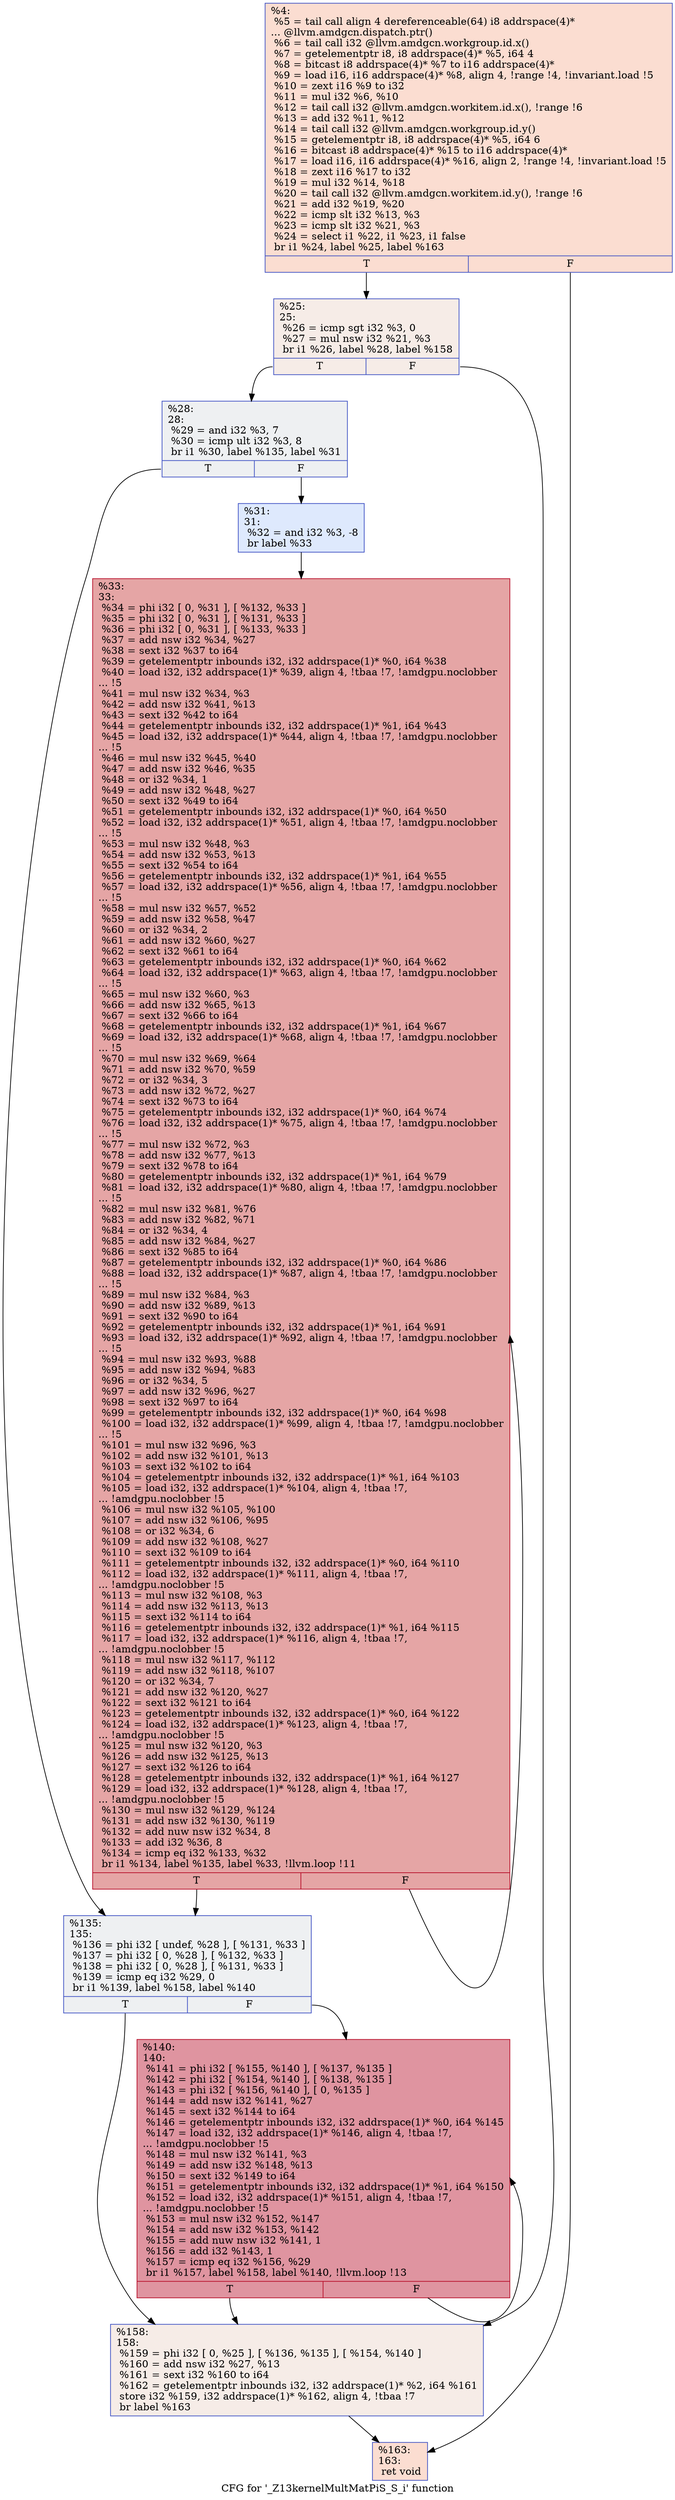 digraph "CFG for '_Z13kernelMultMatPiS_S_i' function" {
	label="CFG for '_Z13kernelMultMatPiS_S_i' function";

	Node0x5151af0 [shape=record,color="#3d50c3ff", style=filled, fillcolor="#f7b39670",label="{%4:\l  %5 = tail call align 4 dereferenceable(64) i8 addrspace(4)*\l... @llvm.amdgcn.dispatch.ptr()\l  %6 = tail call i32 @llvm.amdgcn.workgroup.id.x()\l  %7 = getelementptr i8, i8 addrspace(4)* %5, i64 4\l  %8 = bitcast i8 addrspace(4)* %7 to i16 addrspace(4)*\l  %9 = load i16, i16 addrspace(4)* %8, align 4, !range !4, !invariant.load !5\l  %10 = zext i16 %9 to i32\l  %11 = mul i32 %6, %10\l  %12 = tail call i32 @llvm.amdgcn.workitem.id.x(), !range !6\l  %13 = add i32 %11, %12\l  %14 = tail call i32 @llvm.amdgcn.workgroup.id.y()\l  %15 = getelementptr i8, i8 addrspace(4)* %5, i64 6\l  %16 = bitcast i8 addrspace(4)* %15 to i16 addrspace(4)*\l  %17 = load i16, i16 addrspace(4)* %16, align 2, !range !4, !invariant.load !5\l  %18 = zext i16 %17 to i32\l  %19 = mul i32 %14, %18\l  %20 = tail call i32 @llvm.amdgcn.workitem.id.y(), !range !6\l  %21 = add i32 %19, %20\l  %22 = icmp slt i32 %13, %3\l  %23 = icmp slt i32 %21, %3\l  %24 = select i1 %22, i1 %23, i1 false\l  br i1 %24, label %25, label %163\l|{<s0>T|<s1>F}}"];
	Node0x5151af0:s0 -> Node0x5155590;
	Node0x5151af0:s1 -> Node0x5155620;
	Node0x5155590 [shape=record,color="#3d50c3ff", style=filled, fillcolor="#ead5c970",label="{%25:\l25:                                               \l  %26 = icmp sgt i32 %3, 0\l  %27 = mul nsw i32 %21, %3\l  br i1 %26, label %28, label %158\l|{<s0>T|<s1>F}}"];
	Node0x5155590:s0 -> Node0x51558b0;
	Node0x5155590:s1 -> Node0x5155900;
	Node0x51558b0 [shape=record,color="#3d50c3ff", style=filled, fillcolor="#d9dce170",label="{%28:\l28:                                               \l  %29 = and i32 %3, 7\l  %30 = icmp ult i32 %3, 8\l  br i1 %30, label %135, label %31\l|{<s0>T|<s1>F}}"];
	Node0x51558b0:s0 -> Node0x5155bc0;
	Node0x51558b0:s1 -> Node0x5155c10;
	Node0x5155c10 [shape=record,color="#3d50c3ff", style=filled, fillcolor="#b5cdfa70",label="{%31:\l31:                                               \l  %32 = and i32 %3, -8\l  br label %33\l}"];
	Node0x5155c10 -> Node0x5153c60;
	Node0x5153c60 [shape=record,color="#b70d28ff", style=filled, fillcolor="#c5333470",label="{%33:\l33:                                               \l  %34 = phi i32 [ 0, %31 ], [ %132, %33 ]\l  %35 = phi i32 [ 0, %31 ], [ %131, %33 ]\l  %36 = phi i32 [ 0, %31 ], [ %133, %33 ]\l  %37 = add nsw i32 %34, %27\l  %38 = sext i32 %37 to i64\l  %39 = getelementptr inbounds i32, i32 addrspace(1)* %0, i64 %38\l  %40 = load i32, i32 addrspace(1)* %39, align 4, !tbaa !7, !amdgpu.noclobber\l... !5\l  %41 = mul nsw i32 %34, %3\l  %42 = add nsw i32 %41, %13\l  %43 = sext i32 %42 to i64\l  %44 = getelementptr inbounds i32, i32 addrspace(1)* %1, i64 %43\l  %45 = load i32, i32 addrspace(1)* %44, align 4, !tbaa !7, !amdgpu.noclobber\l... !5\l  %46 = mul nsw i32 %45, %40\l  %47 = add nsw i32 %46, %35\l  %48 = or i32 %34, 1\l  %49 = add nsw i32 %48, %27\l  %50 = sext i32 %49 to i64\l  %51 = getelementptr inbounds i32, i32 addrspace(1)* %0, i64 %50\l  %52 = load i32, i32 addrspace(1)* %51, align 4, !tbaa !7, !amdgpu.noclobber\l... !5\l  %53 = mul nsw i32 %48, %3\l  %54 = add nsw i32 %53, %13\l  %55 = sext i32 %54 to i64\l  %56 = getelementptr inbounds i32, i32 addrspace(1)* %1, i64 %55\l  %57 = load i32, i32 addrspace(1)* %56, align 4, !tbaa !7, !amdgpu.noclobber\l... !5\l  %58 = mul nsw i32 %57, %52\l  %59 = add nsw i32 %58, %47\l  %60 = or i32 %34, 2\l  %61 = add nsw i32 %60, %27\l  %62 = sext i32 %61 to i64\l  %63 = getelementptr inbounds i32, i32 addrspace(1)* %0, i64 %62\l  %64 = load i32, i32 addrspace(1)* %63, align 4, !tbaa !7, !amdgpu.noclobber\l... !5\l  %65 = mul nsw i32 %60, %3\l  %66 = add nsw i32 %65, %13\l  %67 = sext i32 %66 to i64\l  %68 = getelementptr inbounds i32, i32 addrspace(1)* %1, i64 %67\l  %69 = load i32, i32 addrspace(1)* %68, align 4, !tbaa !7, !amdgpu.noclobber\l... !5\l  %70 = mul nsw i32 %69, %64\l  %71 = add nsw i32 %70, %59\l  %72 = or i32 %34, 3\l  %73 = add nsw i32 %72, %27\l  %74 = sext i32 %73 to i64\l  %75 = getelementptr inbounds i32, i32 addrspace(1)* %0, i64 %74\l  %76 = load i32, i32 addrspace(1)* %75, align 4, !tbaa !7, !amdgpu.noclobber\l... !5\l  %77 = mul nsw i32 %72, %3\l  %78 = add nsw i32 %77, %13\l  %79 = sext i32 %78 to i64\l  %80 = getelementptr inbounds i32, i32 addrspace(1)* %1, i64 %79\l  %81 = load i32, i32 addrspace(1)* %80, align 4, !tbaa !7, !amdgpu.noclobber\l... !5\l  %82 = mul nsw i32 %81, %76\l  %83 = add nsw i32 %82, %71\l  %84 = or i32 %34, 4\l  %85 = add nsw i32 %84, %27\l  %86 = sext i32 %85 to i64\l  %87 = getelementptr inbounds i32, i32 addrspace(1)* %0, i64 %86\l  %88 = load i32, i32 addrspace(1)* %87, align 4, !tbaa !7, !amdgpu.noclobber\l... !5\l  %89 = mul nsw i32 %84, %3\l  %90 = add nsw i32 %89, %13\l  %91 = sext i32 %90 to i64\l  %92 = getelementptr inbounds i32, i32 addrspace(1)* %1, i64 %91\l  %93 = load i32, i32 addrspace(1)* %92, align 4, !tbaa !7, !amdgpu.noclobber\l... !5\l  %94 = mul nsw i32 %93, %88\l  %95 = add nsw i32 %94, %83\l  %96 = or i32 %34, 5\l  %97 = add nsw i32 %96, %27\l  %98 = sext i32 %97 to i64\l  %99 = getelementptr inbounds i32, i32 addrspace(1)* %0, i64 %98\l  %100 = load i32, i32 addrspace(1)* %99, align 4, !tbaa !7, !amdgpu.noclobber\l... !5\l  %101 = mul nsw i32 %96, %3\l  %102 = add nsw i32 %101, %13\l  %103 = sext i32 %102 to i64\l  %104 = getelementptr inbounds i32, i32 addrspace(1)* %1, i64 %103\l  %105 = load i32, i32 addrspace(1)* %104, align 4, !tbaa !7,\l... !amdgpu.noclobber !5\l  %106 = mul nsw i32 %105, %100\l  %107 = add nsw i32 %106, %95\l  %108 = or i32 %34, 6\l  %109 = add nsw i32 %108, %27\l  %110 = sext i32 %109 to i64\l  %111 = getelementptr inbounds i32, i32 addrspace(1)* %0, i64 %110\l  %112 = load i32, i32 addrspace(1)* %111, align 4, !tbaa !7,\l... !amdgpu.noclobber !5\l  %113 = mul nsw i32 %108, %3\l  %114 = add nsw i32 %113, %13\l  %115 = sext i32 %114 to i64\l  %116 = getelementptr inbounds i32, i32 addrspace(1)* %1, i64 %115\l  %117 = load i32, i32 addrspace(1)* %116, align 4, !tbaa !7,\l... !amdgpu.noclobber !5\l  %118 = mul nsw i32 %117, %112\l  %119 = add nsw i32 %118, %107\l  %120 = or i32 %34, 7\l  %121 = add nsw i32 %120, %27\l  %122 = sext i32 %121 to i64\l  %123 = getelementptr inbounds i32, i32 addrspace(1)* %0, i64 %122\l  %124 = load i32, i32 addrspace(1)* %123, align 4, !tbaa !7,\l... !amdgpu.noclobber !5\l  %125 = mul nsw i32 %120, %3\l  %126 = add nsw i32 %125, %13\l  %127 = sext i32 %126 to i64\l  %128 = getelementptr inbounds i32, i32 addrspace(1)* %1, i64 %127\l  %129 = load i32, i32 addrspace(1)* %128, align 4, !tbaa !7,\l... !amdgpu.noclobber !5\l  %130 = mul nsw i32 %129, %124\l  %131 = add nsw i32 %130, %119\l  %132 = add nuw nsw i32 %34, 8\l  %133 = add i32 %36, 8\l  %134 = icmp eq i32 %133, %32\l  br i1 %134, label %135, label %33, !llvm.loop !11\l|{<s0>T|<s1>F}}"];
	Node0x5153c60:s0 -> Node0x5155bc0;
	Node0x5153c60:s1 -> Node0x5153c60;
	Node0x5155bc0 [shape=record,color="#3d50c3ff", style=filled, fillcolor="#d9dce170",label="{%135:\l135:                                              \l  %136 = phi i32 [ undef, %28 ], [ %131, %33 ]\l  %137 = phi i32 [ 0, %28 ], [ %132, %33 ]\l  %138 = phi i32 [ 0, %28 ], [ %131, %33 ]\l  %139 = icmp eq i32 %29, 0\l  br i1 %139, label %158, label %140\l|{<s0>T|<s1>F}}"];
	Node0x5155bc0:s0 -> Node0x5155900;
	Node0x5155bc0:s1 -> Node0x515b1c0;
	Node0x515b1c0 [shape=record,color="#b70d28ff", style=filled, fillcolor="#b70d2870",label="{%140:\l140:                                              \l  %141 = phi i32 [ %155, %140 ], [ %137, %135 ]\l  %142 = phi i32 [ %154, %140 ], [ %138, %135 ]\l  %143 = phi i32 [ %156, %140 ], [ 0, %135 ]\l  %144 = add nsw i32 %141, %27\l  %145 = sext i32 %144 to i64\l  %146 = getelementptr inbounds i32, i32 addrspace(1)* %0, i64 %145\l  %147 = load i32, i32 addrspace(1)* %146, align 4, !tbaa !7,\l... !amdgpu.noclobber !5\l  %148 = mul nsw i32 %141, %3\l  %149 = add nsw i32 %148, %13\l  %150 = sext i32 %149 to i64\l  %151 = getelementptr inbounds i32, i32 addrspace(1)* %1, i64 %150\l  %152 = load i32, i32 addrspace(1)* %151, align 4, !tbaa !7,\l... !amdgpu.noclobber !5\l  %153 = mul nsw i32 %152, %147\l  %154 = add nsw i32 %153, %142\l  %155 = add nuw nsw i32 %141, 1\l  %156 = add i32 %143, 1\l  %157 = icmp eq i32 %156, %29\l  br i1 %157, label %158, label %140, !llvm.loop !13\l|{<s0>T|<s1>F}}"];
	Node0x515b1c0:s0 -> Node0x5155900;
	Node0x515b1c0:s1 -> Node0x515b1c0;
	Node0x5155900 [shape=record,color="#3d50c3ff", style=filled, fillcolor="#ead5c970",label="{%158:\l158:                                              \l  %159 = phi i32 [ 0, %25 ], [ %136, %135 ], [ %154, %140 ]\l  %160 = add nsw i32 %27, %13\l  %161 = sext i32 %160 to i64\l  %162 = getelementptr inbounds i32, i32 addrspace(1)* %2, i64 %161\l  store i32 %159, i32 addrspace(1)* %162, align 4, !tbaa !7\l  br label %163\l}"];
	Node0x5155900 -> Node0x5155620;
	Node0x5155620 [shape=record,color="#3d50c3ff", style=filled, fillcolor="#f7b39670",label="{%163:\l163:                                              \l  ret void\l}"];
}
